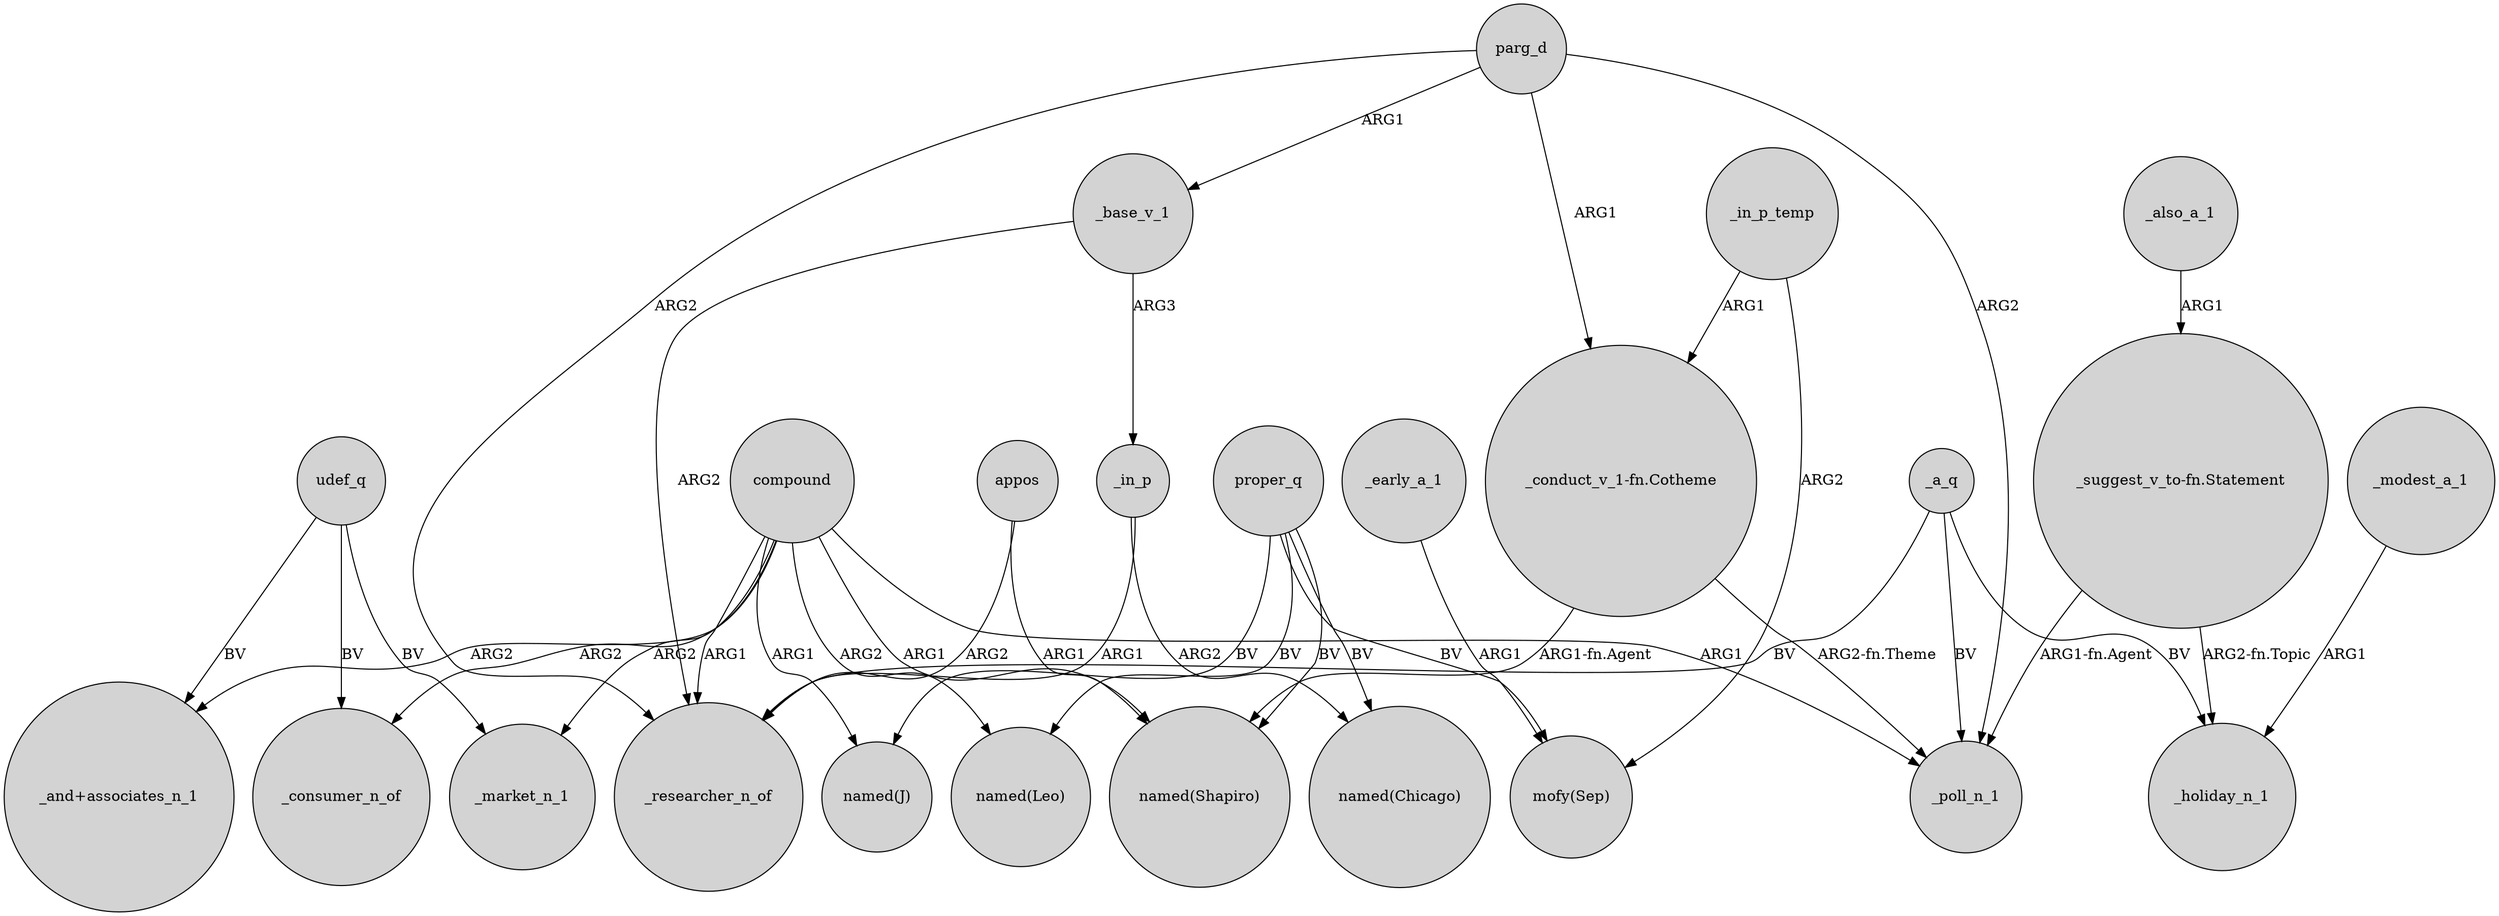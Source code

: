 digraph {
	node [shape=circle style=filled]
	compound -> _market_n_1 [label=ARG2]
	compound -> _researcher_n_of [label=ARG1]
	_in_p_temp -> "_conduct_v_1-fn.Cotheme" [label=ARG1]
	appos -> _researcher_n_of [label=ARG2]
	_also_a_1 -> "_suggest_v_to-fn.Statement" [label=ARG1]
	"_conduct_v_1-fn.Cotheme" -> "named(Shapiro)" [label="ARG1-fn.Agent"]
	proper_q -> "named(J)" [label=BV]
	_base_v_1 -> _researcher_n_of [label=ARG2]
	_in_p -> _researcher_n_of [label=ARG1]
	parg_d -> "_conduct_v_1-fn.Cotheme" [label=ARG1]
	udef_q -> _market_n_1 [label=BV]
	_a_q -> _poll_n_1 [label=BV]
	proper_q -> "mofy(Sep)" [label=BV]
	compound -> "named(Leo)" [label=ARG2]
	udef_q -> "_and+associates_n_1" [label=BV]
	_a_q -> _holiday_n_1 [label=BV]
	proper_q -> "named(Shapiro)" [label=BV]
	_early_a_1 -> "mofy(Sep)" [label=ARG1]
	_a_q -> _researcher_n_of [label=BV]
	"_suggest_v_to-fn.Statement" -> _poll_n_1 [label="ARG1-fn.Agent"]
	_in_p -> "named(Chicago)" [label=ARG2]
	_base_v_1 -> _in_p [label=ARG3]
	udef_q -> _consumer_n_of [label=BV]
	appos -> "named(Shapiro)" [label=ARG1]
	compound -> "_and+associates_n_1" [label=ARG2]
	"_suggest_v_to-fn.Statement" -> _holiday_n_1 [label="ARG2-fn.Topic"]
	"_conduct_v_1-fn.Cotheme" -> _poll_n_1 [label="ARG2-fn.Theme"]
	compound -> _consumer_n_of [label=ARG2]
	_modest_a_1 -> _holiday_n_1 [label=ARG1]
	parg_d -> _base_v_1 [label=ARG1]
	parg_d -> _researcher_n_of [label=ARG2]
	parg_d -> _poll_n_1 [label=ARG2]
	proper_q -> "named(Leo)" [label=BV]
	compound -> "named(Shapiro)" [label=ARG1]
	compound -> _poll_n_1 [label=ARG1]
	_in_p_temp -> "mofy(Sep)" [label=ARG2]
	proper_q -> "named(Chicago)" [label=BV]
	compound -> "named(J)" [label=ARG1]
}
